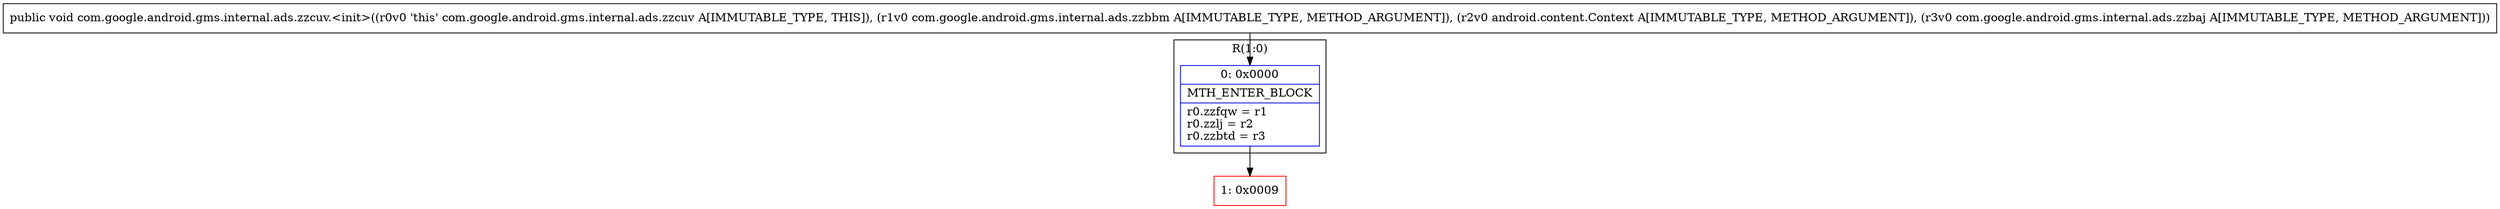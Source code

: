 digraph "CFG forcom.google.android.gms.internal.ads.zzcuv.\<init\>(Lcom\/google\/android\/gms\/internal\/ads\/zzbbm;Landroid\/content\/Context;Lcom\/google\/android\/gms\/internal\/ads\/zzbaj;)V" {
subgraph cluster_Region_1743312773 {
label = "R(1:0)";
node [shape=record,color=blue];
Node_0 [shape=record,label="{0\:\ 0x0000|MTH_ENTER_BLOCK\l|r0.zzfqw = r1\lr0.zzlj = r2\lr0.zzbtd = r3\l}"];
}
Node_1 [shape=record,color=red,label="{1\:\ 0x0009}"];
MethodNode[shape=record,label="{public void com.google.android.gms.internal.ads.zzcuv.\<init\>((r0v0 'this' com.google.android.gms.internal.ads.zzcuv A[IMMUTABLE_TYPE, THIS]), (r1v0 com.google.android.gms.internal.ads.zzbbm A[IMMUTABLE_TYPE, METHOD_ARGUMENT]), (r2v0 android.content.Context A[IMMUTABLE_TYPE, METHOD_ARGUMENT]), (r3v0 com.google.android.gms.internal.ads.zzbaj A[IMMUTABLE_TYPE, METHOD_ARGUMENT])) }"];
MethodNode -> Node_0;
Node_0 -> Node_1;
}

